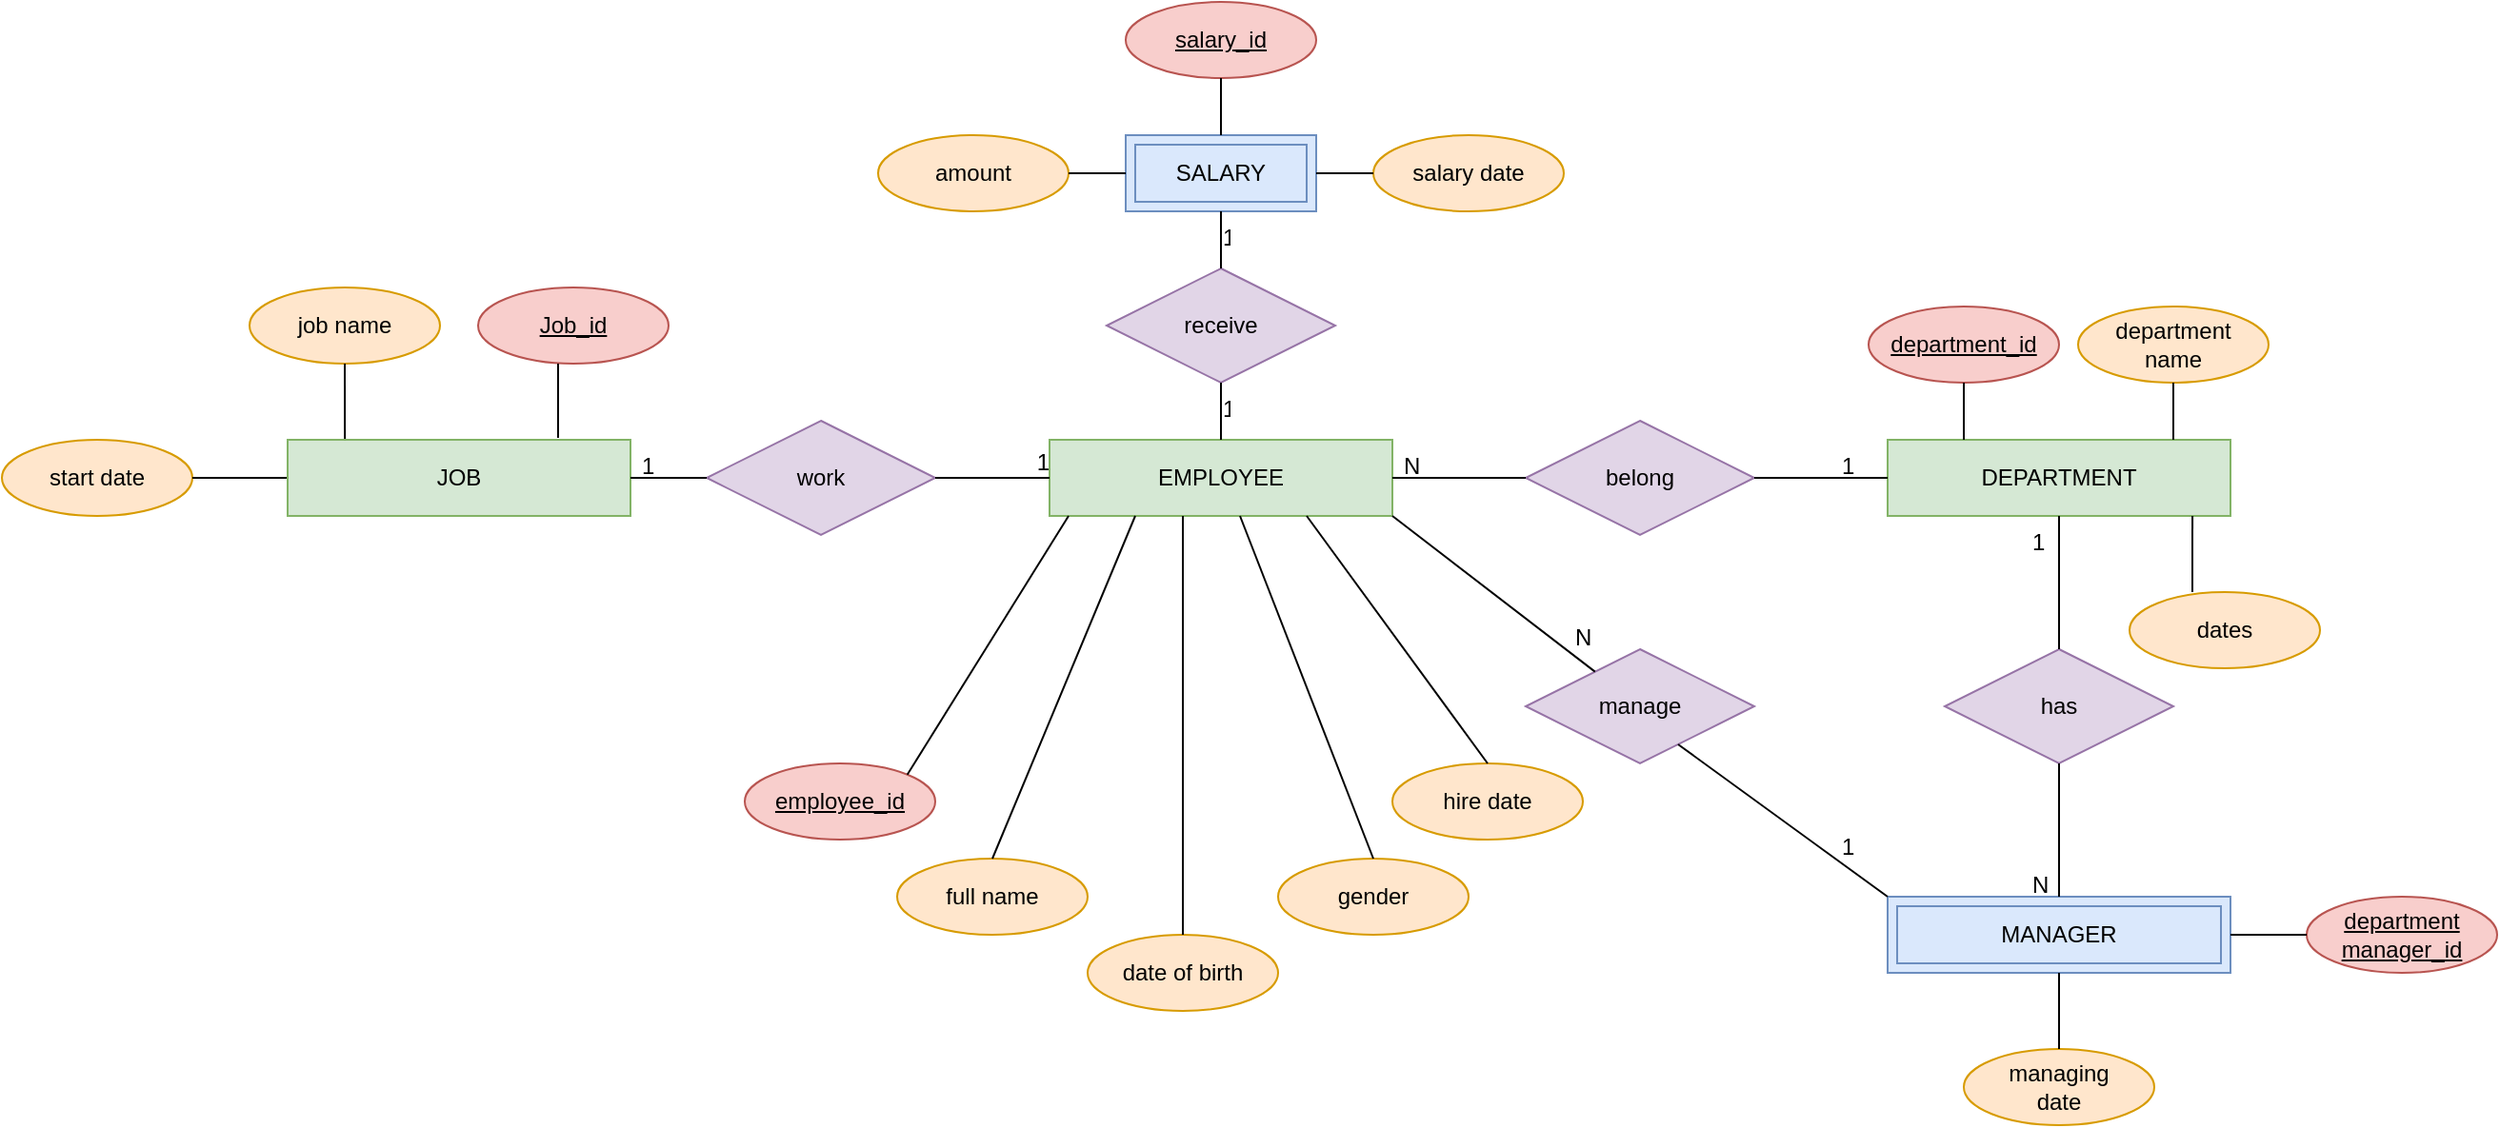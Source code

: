 <mxfile version="20.5.1" type="github" pages="2">
  <diagram id="a1jlrUyvQiee5wPEz7qu" name="Conceptual - chen notation">
    <mxGraphModel dx="1935" dy="482" grid="1" gridSize="10" guides="1" tooltips="1" connect="1" arrows="1" fold="1" page="1" pageScale="1" pageWidth="827" pageHeight="1169" math="0" shadow="0">
      <root>
        <mxCell id="0" />
        <mxCell id="1" parent="0" />
        <mxCell id="xZns7bqVe53mELKIy0v8-20" value="DEPARTMENT" style="whiteSpace=wrap;html=1;align=center;fillColor=#d5e8d4;strokeColor=#82b366;" parent="1" vertex="1">
          <mxGeometry x="700" y="240" width="180" height="40" as="geometry" />
        </mxCell>
        <mxCell id="xZns7bqVe53mELKIy0v8-21" value="MANAGER" style="shape=ext;margin=3;double=1;whiteSpace=wrap;html=1;align=center;fillColor=#dae8fc;strokeColor=#6c8ebf;" parent="1" vertex="1">
          <mxGeometry x="700" y="480" width="180" height="40" as="geometry" />
        </mxCell>
        <mxCell id="xZns7bqVe53mELKIy0v8-22" value="SALARY" style="shape=ext;margin=3;double=1;whiteSpace=wrap;html=1;align=center;fillColor=#dae8fc;strokeColor=#6c8ebf;" parent="1" vertex="1">
          <mxGeometry x="300" y="80" width="100" height="40" as="geometry" />
        </mxCell>
        <mxCell id="xZns7bqVe53mELKIy0v8-24" value="Job_id" style="ellipse;whiteSpace=wrap;html=1;align=center;fontStyle=4;fillColor=#f8cecc;strokeColor=#b85450;" parent="1" vertex="1">
          <mxGeometry x="-40" y="160" width="100" height="40" as="geometry" />
        </mxCell>
        <mxCell id="xZns7bqVe53mELKIy0v8-28" value="job name" style="ellipse;whiteSpace=wrap;html=1;align=center;fillColor=#ffe6cc;strokeColor=#d79b00;" parent="1" vertex="1">
          <mxGeometry x="-160" y="160" width="100" height="40" as="geometry" />
        </mxCell>
        <mxCell id="xZns7bqVe53mELKIy0v8-59" value="work" style="shape=rhombus;perimeter=rhombusPerimeter;whiteSpace=wrap;html=1;align=center;fillColor=#e1d5e7;strokeColor=#9673a6;" parent="1" vertex="1">
          <mxGeometry x="80" y="230" width="120" height="60" as="geometry" />
        </mxCell>
        <mxCell id="xZns7bqVe53mELKIy0v8-69" value="EMPLOYEE" style="whiteSpace=wrap;html=1;align=center;fillColor=#d5e8d4;strokeColor=#82b366;" parent="1" vertex="1">
          <mxGeometry x="260" y="240" width="180" height="40" as="geometry" />
        </mxCell>
        <mxCell id="xZns7bqVe53mELKIy0v8-79" value="receive" style="shape=rhombus;perimeter=rhombusPerimeter;whiteSpace=wrap;html=1;align=center;fillColor=#e1d5e7;strokeColor=#9673a6;" parent="1" vertex="1">
          <mxGeometry x="290" y="150" width="120" height="60" as="geometry" />
        </mxCell>
        <mxCell id="xZns7bqVe53mELKIy0v8-80" value="salary_id" style="ellipse;whiteSpace=wrap;html=1;align=center;fontStyle=4;fillColor=#f8cecc;strokeColor=#b85450;" parent="1" vertex="1">
          <mxGeometry x="300" y="10" width="100" height="40" as="geometry" />
        </mxCell>
        <mxCell id="xZns7bqVe53mELKIy0v8-81" value="amount" style="ellipse;whiteSpace=wrap;html=1;align=center;fillColor=#ffe6cc;strokeColor=#d79b00;" parent="1" vertex="1">
          <mxGeometry x="170" y="80" width="100" height="40" as="geometry" />
        </mxCell>
        <mxCell id="xZns7bqVe53mELKIy0v8-82" value="salary date" style="ellipse;whiteSpace=wrap;html=1;align=center;fillColor=#ffe6cc;strokeColor=#d79b00;" parent="1" vertex="1">
          <mxGeometry x="430" y="80" width="100" height="40" as="geometry" />
        </mxCell>
        <mxCell id="xZns7bqVe53mELKIy0v8-83" value="belong" style="shape=rhombus;perimeter=rhombusPerimeter;whiteSpace=wrap;html=1;align=center;fillColor=#e1d5e7;strokeColor=#9673a6;" parent="1" vertex="1">
          <mxGeometry x="510" y="230" width="120" height="60" as="geometry" />
        </mxCell>
        <mxCell id="xZns7bqVe53mELKIy0v8-85" value="department_id" style="ellipse;whiteSpace=wrap;html=1;align=center;fontStyle=4;fillColor=#f8cecc;strokeColor=#b85450;" parent="1" vertex="1">
          <mxGeometry x="690" y="170" width="100" height="40" as="geometry" />
        </mxCell>
        <mxCell id="xZns7bqVe53mELKIy0v8-87" value="has" style="shape=rhombus;perimeter=rhombusPerimeter;whiteSpace=wrap;html=1;align=center;fillColor=#e1d5e7;strokeColor=#9673a6;" parent="1" vertex="1">
          <mxGeometry x="730" y="350" width="120" height="60" as="geometry" />
        </mxCell>
        <mxCell id="xZns7bqVe53mELKIy0v8-88" value="manage" style="shape=rhombus;perimeter=rhombusPerimeter;whiteSpace=wrap;html=1;align=center;fillColor=#e1d5e7;strokeColor=#9673a6;" parent="1" vertex="1">
          <mxGeometry x="510" y="350" width="120" height="60" as="geometry" />
        </mxCell>
        <mxCell id="xZns7bqVe53mELKIy0v8-116" value="department &lt;br&gt;name" style="ellipse;whiteSpace=wrap;html=1;align=center;fillColor=#ffe6cc;strokeColor=#d79b00;" parent="1" vertex="1">
          <mxGeometry x="800" y="170" width="100" height="40" as="geometry" />
        </mxCell>
        <mxCell id="xZns7bqVe53mELKIy0v8-122" value="dates" style="ellipse;whiteSpace=wrap;html=1;align=center;fillColor=#ffe6cc;strokeColor=#d79b00;" parent="1" vertex="1">
          <mxGeometry x="827" y="320" width="100" height="40" as="geometry" />
        </mxCell>
        <mxCell id="38Oo1tCfk37XlHN-dZjR-10" value="department&lt;br&gt;manager_id" style="ellipse;whiteSpace=wrap;html=1;align=center;fontStyle=4;fillColor=#f8cecc;strokeColor=#b85450;" parent="1" vertex="1">
          <mxGeometry x="920" y="480" width="100" height="40" as="geometry" />
        </mxCell>
        <mxCell id="38Oo1tCfk37XlHN-dZjR-12" value="managing&lt;br&gt;date" style="ellipse;whiteSpace=wrap;html=1;align=center;fillColor=#ffe6cc;strokeColor=#d79b00;" parent="1" vertex="1">
          <mxGeometry x="740" y="560" width="100" height="40" as="geometry" />
        </mxCell>
        <mxCell id="rfAp7gTzxCccc2cctknh-1" value="employee_id" style="ellipse;whiteSpace=wrap;html=1;align=center;fontStyle=4;fillColor=#f8cecc;strokeColor=#b85450;" parent="1" vertex="1">
          <mxGeometry x="100" y="410" width="100" height="40" as="geometry" />
        </mxCell>
        <mxCell id="rfAp7gTzxCccc2cctknh-3" value="full name" style="ellipse;whiteSpace=wrap;html=1;align=center;fillColor=#ffe6cc;strokeColor=#d79b00;" parent="1" vertex="1">
          <mxGeometry x="180" y="460" width="100" height="40" as="geometry" />
        </mxCell>
        <mxCell id="rfAp7gTzxCccc2cctknh-4" value="date of birth" style="ellipse;whiteSpace=wrap;html=1;align=center;fillColor=#ffe6cc;strokeColor=#d79b00;" parent="1" vertex="1">
          <mxGeometry x="280" y="500" width="100" height="40" as="geometry" />
        </mxCell>
        <mxCell id="rfAp7gTzxCccc2cctknh-5" value="gender" style="ellipse;whiteSpace=wrap;html=1;align=center;fillColor=#ffe6cc;strokeColor=#d79b00;" parent="1" vertex="1">
          <mxGeometry x="380" y="460" width="100" height="40" as="geometry" />
        </mxCell>
        <mxCell id="rfAp7gTzxCccc2cctknh-7" value="hire date" style="ellipse;whiteSpace=wrap;html=1;align=center;fillColor=#ffe6cc;strokeColor=#d79b00;" parent="1" vertex="1">
          <mxGeometry x="440" y="410" width="100" height="40" as="geometry" />
        </mxCell>
        <mxCell id="co4QPyq3-LYeamaiby59-1" value="start date" style="ellipse;whiteSpace=wrap;html=1;align=center;fillColor=#ffe6cc;strokeColor=#d79b00;" vertex="1" parent="1">
          <mxGeometry x="-290" y="240" width="100" height="40" as="geometry" />
        </mxCell>
        <mxCell id="co4QPyq3-LYeamaiby59-5" value="" style="endArrow=none;html=1;rounded=0;exitX=1;exitY=0;exitDx=0;exitDy=0;" edge="1" parent="1" source="rfAp7gTzxCccc2cctknh-1">
          <mxGeometry relative="1" as="geometry">
            <mxPoint x="120" y="279" as="sourcePoint" />
            <mxPoint x="270" y="280" as="targetPoint" />
          </mxGeometry>
        </mxCell>
        <mxCell id="co4QPyq3-LYeamaiby59-8" value="" style="endArrow=none;html=1;rounded=0;exitX=0.5;exitY=0;exitDx=0;exitDy=0;entryX=0.25;entryY=1;entryDx=0;entryDy=0;" edge="1" parent="1" source="rfAp7gTzxCccc2cctknh-3" target="xZns7bqVe53mELKIy0v8-69">
          <mxGeometry relative="1" as="geometry">
            <mxPoint x="235.355" y="345.858" as="sourcePoint" />
            <mxPoint x="290" y="289" as="targetPoint" />
          </mxGeometry>
        </mxCell>
        <mxCell id="co4QPyq3-LYeamaiby59-9" value="" style="endArrow=none;html=1;rounded=0;exitX=0.5;exitY=0;exitDx=0;exitDy=0;" edge="1" parent="1" source="rfAp7gTzxCccc2cctknh-4">
          <mxGeometry relative="1" as="geometry">
            <mxPoint x="245.355" y="355.858" as="sourcePoint" />
            <mxPoint x="330" y="280" as="targetPoint" />
          </mxGeometry>
        </mxCell>
        <mxCell id="co4QPyq3-LYeamaiby59-12" value="" style="endArrow=none;html=1;rounded=0;exitX=0.5;exitY=0;exitDx=0;exitDy=0;" edge="1" parent="1" source="rfAp7gTzxCccc2cctknh-5">
          <mxGeometry relative="1" as="geometry">
            <mxPoint x="300" y="490" as="sourcePoint" />
            <mxPoint x="360" y="280" as="targetPoint" />
          </mxGeometry>
        </mxCell>
        <mxCell id="co4QPyq3-LYeamaiby59-17" value="" style="endArrow=none;html=1;rounded=0;exitX=0.5;exitY=0;exitDx=0;exitDy=0;entryX=0.75;entryY=1;entryDx=0;entryDy=0;" edge="1" parent="1" source="rfAp7gTzxCccc2cctknh-7" target="xZns7bqVe53mELKIy0v8-69">
          <mxGeometry relative="1" as="geometry">
            <mxPoint x="310" y="500" as="sourcePoint" />
            <mxPoint x="415" y="300" as="targetPoint" />
          </mxGeometry>
        </mxCell>
        <mxCell id="co4QPyq3-LYeamaiby59-19" value="" style="endArrow=none;html=1;rounded=0;exitX=0.789;exitY=-0.025;exitDx=0;exitDy=0;exitPerimeter=0;" edge="1" parent="1">
          <mxGeometry relative="1" as="geometry">
            <mxPoint x="2.02" y="239" as="sourcePoint" />
            <mxPoint x="2" y="200" as="targetPoint" />
          </mxGeometry>
        </mxCell>
        <mxCell id="co4QPyq3-LYeamaiby59-21" value="" style="endArrow=none;html=1;rounded=0;exitX=0.167;exitY=0;exitDx=0;exitDy=0;exitPerimeter=0;entryX=0.5;entryY=1;entryDx=0;entryDy=0;" edge="1" parent="1" target="xZns7bqVe53mELKIy0v8-28">
          <mxGeometry relative="1" as="geometry">
            <mxPoint x="-109.94" y="240" as="sourcePoint" />
            <mxPoint x="12" y="210" as="targetPoint" />
          </mxGeometry>
        </mxCell>
        <mxCell id="co4QPyq3-LYeamaiby59-22" value="" style="endArrow=none;html=1;rounded=0;exitX=1;exitY=0.5;exitDx=0;exitDy=0;entryX=0;entryY=0.5;entryDx=0;entryDy=0;" edge="1" parent="1" source="co4QPyq3-LYeamaiby59-1">
          <mxGeometry relative="1" as="geometry">
            <mxPoint x="22" y="220" as="sourcePoint" />
            <mxPoint x="-140" y="260" as="targetPoint" />
          </mxGeometry>
        </mxCell>
        <mxCell id="1TqLWtBPeuVnlfAAOij0-15" value="" style="endArrow=none;html=1;rounded=0;exitX=0;exitY=0.5;exitDx=0;exitDy=0;entryX=1;entryY=0.5;entryDx=0;entryDy=0;" edge="1" parent="1" source="xZns7bqVe53mELKIy0v8-22" target="xZns7bqVe53mELKIy0v8-81">
          <mxGeometry relative="1" as="geometry">
            <mxPoint x="12.02" y="249" as="sourcePoint" />
            <mxPoint x="12" y="210" as="targetPoint" />
          </mxGeometry>
        </mxCell>
        <mxCell id="1TqLWtBPeuVnlfAAOij0-17" value="" style="endArrow=none;html=1;rounded=0;exitX=0;exitY=0.5;exitDx=0;exitDy=0;entryX=1;entryY=0.5;entryDx=0;entryDy=0;" edge="1" parent="1" source="xZns7bqVe53mELKIy0v8-82" target="xZns7bqVe53mELKIy0v8-22">
          <mxGeometry relative="1" as="geometry">
            <mxPoint x="310" y="110" as="sourcePoint" />
            <mxPoint x="280" y="110" as="targetPoint" />
          </mxGeometry>
        </mxCell>
        <mxCell id="1TqLWtBPeuVnlfAAOij0-18" value="" style="endArrow=none;html=1;rounded=0;exitX=0.5;exitY=0;exitDx=0;exitDy=0;entryX=0.5;entryY=1;entryDx=0;entryDy=0;" edge="1" parent="1" source="xZns7bqVe53mELKIy0v8-22" target="xZns7bqVe53mELKIy0v8-80">
          <mxGeometry relative="1" as="geometry">
            <mxPoint x="12.02" y="249" as="sourcePoint" />
            <mxPoint x="12" y="210" as="targetPoint" />
          </mxGeometry>
        </mxCell>
        <mxCell id="1TqLWtBPeuVnlfAAOij0-19" value="" style="endArrow=none;html=1;rounded=0;entryX=0.5;entryY=1;entryDx=0;entryDy=0;" edge="1" parent="1" target="xZns7bqVe53mELKIy0v8-85">
          <mxGeometry relative="1" as="geometry">
            <mxPoint x="740" y="240" as="sourcePoint" />
            <mxPoint x="750" y="220" as="targetPoint" />
          </mxGeometry>
        </mxCell>
        <mxCell id="1TqLWtBPeuVnlfAAOij0-20" value="" style="endArrow=none;html=1;rounded=0;entryX=0.5;entryY=1;entryDx=0;entryDy=0;" edge="1" parent="1" target="xZns7bqVe53mELKIy0v8-116">
          <mxGeometry relative="1" as="geometry">
            <mxPoint x="850" y="240" as="sourcePoint" />
            <mxPoint x="750" y="220" as="targetPoint" />
          </mxGeometry>
        </mxCell>
        <mxCell id="1TqLWtBPeuVnlfAAOij0-21" value="" style="endArrow=none;html=1;rounded=0;entryX=0.889;entryY=1;entryDx=0;entryDy=0;entryPerimeter=0;" edge="1" parent="1" target="xZns7bqVe53mELKIy0v8-20">
          <mxGeometry relative="1" as="geometry">
            <mxPoint x="860" y="320" as="sourcePoint" />
            <mxPoint x="860" y="280" as="targetPoint" />
          </mxGeometry>
        </mxCell>
        <mxCell id="1TqLWtBPeuVnlfAAOij0-42" value="" style="endArrow=none;html=1;rounded=0;entryX=1;entryY=0.5;entryDx=0;entryDy=0;exitX=0;exitY=0.5;exitDx=0;exitDy=0;" edge="1" parent="1" source="38Oo1tCfk37XlHN-dZjR-10" target="xZns7bqVe53mELKIy0v8-21">
          <mxGeometry relative="1" as="geometry">
            <mxPoint x="920" y="450" as="sourcePoint" />
            <mxPoint x="280" y="110" as="targetPoint" />
          </mxGeometry>
        </mxCell>
        <mxCell id="1TqLWtBPeuVnlfAAOij0-55" value="" style="endArrow=none;html=1;rounded=0;exitX=1;exitY=0.5;exitDx=0;exitDy=0;entryX=0;entryY=0.5;entryDx=0;entryDy=0;" edge="1" parent="1" source="xZns7bqVe53mELKIy0v8-59" target="xZns7bqVe53mELKIy0v8-69">
          <mxGeometry relative="1" as="geometry">
            <mxPoint x="330" y="220" as="sourcePoint" />
            <mxPoint x="490" y="220" as="targetPoint" />
          </mxGeometry>
        </mxCell>
        <mxCell id="1TqLWtBPeuVnlfAAOij0-56" value="1" style="resizable=0;html=1;align=right;verticalAlign=bottom;" connectable="0" vertex="1" parent="1TqLWtBPeuVnlfAAOij0-55">
          <mxGeometry x="1" relative="1" as="geometry" />
        </mxCell>
        <mxCell id="1TqLWtBPeuVnlfAAOij0-57" value="JOB" style="whiteSpace=wrap;html=1;align=center;fillColor=#d5e8d4;strokeColor=#82b366;" vertex="1" parent="1">
          <mxGeometry x="-140" y="240" width="180" height="40" as="geometry" />
        </mxCell>
        <mxCell id="1TqLWtBPeuVnlfAAOij0-63" value="" style="line;strokeWidth=1;rotatable=0;dashed=0;labelPosition=right;align=left;verticalAlign=middle;spacingTop=0;spacingLeft=6;points=[];portConstraint=eastwest;" vertex="1" parent="1">
          <mxGeometry x="40" y="255" width="40" height="10" as="geometry" />
        </mxCell>
        <mxCell id="1TqLWtBPeuVnlfAAOij0-64" value="1" style="text;strokeColor=none;fillColor=none;spacingLeft=4;spacingRight=4;overflow=hidden;rotatable=0;points=[[0,0.5],[1,0.5]];portConstraint=eastwest;fontSize=12;" vertex="1" parent="1">
          <mxGeometry x="40" y="240" width="40" height="20" as="geometry" />
        </mxCell>
        <mxCell id="1TqLWtBPeuVnlfAAOij0-69" value="" style="endArrow=none;html=1;rounded=0;exitX=0.5;exitY=1;exitDx=0;exitDy=0;entryX=0.5;entryY=0;entryDx=0;entryDy=0;" edge="1" parent="1" source="xZns7bqVe53mELKIy0v8-22" target="xZns7bqVe53mELKIy0v8-79">
          <mxGeometry relative="1" as="geometry">
            <mxPoint x="230" y="230" as="sourcePoint" />
            <mxPoint x="390" y="230" as="targetPoint" />
          </mxGeometry>
        </mxCell>
        <mxCell id="1TqLWtBPeuVnlfAAOij0-71" value="1" style="text;strokeColor=none;fillColor=none;spacingLeft=4;spacingRight=4;overflow=hidden;rotatable=0;points=[[0,0.5],[1,0.5]];portConstraint=eastwest;fontSize=12;" vertex="1" parent="1">
          <mxGeometry x="345" y="210" width="15" height="20" as="geometry" />
        </mxCell>
        <mxCell id="1TqLWtBPeuVnlfAAOij0-72" value="" style="endArrow=none;html=1;rounded=0;exitX=0.5;exitY=1;exitDx=0;exitDy=0;entryX=0.5;entryY=0;entryDx=0;entryDy=0;" edge="1" parent="1" source="xZns7bqVe53mELKIy0v8-79" target="xZns7bqVe53mELKIy0v8-69">
          <mxGeometry relative="1" as="geometry">
            <mxPoint x="360" y="130" as="sourcePoint" />
            <mxPoint x="360" y="160" as="targetPoint" />
          </mxGeometry>
        </mxCell>
        <mxCell id="1TqLWtBPeuVnlfAAOij0-74" value="1" style="text;strokeColor=none;fillColor=none;spacingLeft=4;spacingRight=4;overflow=hidden;rotatable=0;points=[[0,0.5],[1,0.5]];portConstraint=eastwest;fontSize=12;" vertex="1" parent="1">
          <mxGeometry x="345" y="120" width="15" height="20" as="geometry" />
        </mxCell>
        <mxCell id="1TqLWtBPeuVnlfAAOij0-91" value="" style="endArrow=none;html=1;rounded=0;exitX=0;exitY=0.5;exitDx=0;exitDy=0;entryX=1;entryY=0.5;entryDx=0;entryDy=0;" edge="1" parent="1" source="xZns7bqVe53mELKIy0v8-83" target="xZns7bqVe53mELKIy0v8-69">
          <mxGeometry relative="1" as="geometry">
            <mxPoint x="440" y="110" as="sourcePoint" />
            <mxPoint x="410" y="110" as="targetPoint" />
          </mxGeometry>
        </mxCell>
        <mxCell id="1TqLWtBPeuVnlfAAOij0-92" value="" style="endArrow=none;html=1;rounded=0;exitX=1;exitY=0.5;exitDx=0;exitDy=0;" edge="1" parent="1" source="xZns7bqVe53mELKIy0v8-83" target="xZns7bqVe53mELKIy0v8-20">
          <mxGeometry relative="1" as="geometry">
            <mxPoint x="520" y="270" as="sourcePoint" />
            <mxPoint x="450" y="270" as="targetPoint" />
          </mxGeometry>
        </mxCell>
        <mxCell id="1TqLWtBPeuVnlfAAOij0-93" value="N" style="text;strokeColor=none;fillColor=none;spacingLeft=4;spacingRight=4;overflow=hidden;rotatable=0;points=[[0,0.5],[1,0.5]];portConstraint=eastwest;fontSize=12;" vertex="1" parent="1">
          <mxGeometry x="440" y="240" width="20" height="20" as="geometry" />
        </mxCell>
        <mxCell id="1TqLWtBPeuVnlfAAOij0-94" value="1" style="text;strokeColor=none;fillColor=none;spacingLeft=4;spacingRight=4;overflow=hidden;rotatable=0;points=[[0,0.5],[1,0.5]];portConstraint=eastwest;fontSize=12;" vertex="1" parent="1">
          <mxGeometry x="670" y="240" width="20" height="20" as="geometry" />
        </mxCell>
        <mxCell id="1TqLWtBPeuVnlfAAOij0-96" value="" style="endArrow=none;html=1;rounded=0;entryX=0.5;entryY=1;entryDx=0;entryDy=0;exitX=0.5;exitY=0;exitDx=0;exitDy=0;" edge="1" parent="1" source="xZns7bqVe53mELKIy0v8-87" target="xZns7bqVe53mELKIy0v8-20">
          <mxGeometry relative="1" as="geometry">
            <mxPoint x="870" y="330" as="sourcePoint" />
            <mxPoint x="870.02" y="290" as="targetPoint" />
          </mxGeometry>
        </mxCell>
        <mxCell id="1TqLWtBPeuVnlfAAOij0-97" value="" style="endArrow=none;html=1;rounded=0;exitX=0.5;exitY=0;exitDx=0;exitDy=0;entryX=0.5;entryY=1;entryDx=0;entryDy=0;" edge="1" parent="1" source="38Oo1tCfk37XlHN-dZjR-12" target="xZns7bqVe53mELKIy0v8-21">
          <mxGeometry relative="1" as="geometry">
            <mxPoint x="860" y="250" as="sourcePoint" />
            <mxPoint x="800" y="520" as="targetPoint" />
          </mxGeometry>
        </mxCell>
        <mxCell id="1TqLWtBPeuVnlfAAOij0-98" value="" style="endArrow=none;html=1;rounded=0;exitX=0.5;exitY=0;exitDx=0;exitDy=0;" edge="1" parent="1" source="xZns7bqVe53mELKIy0v8-21">
          <mxGeometry relative="1" as="geometry">
            <mxPoint x="800" y="360" as="sourcePoint" />
            <mxPoint x="790" y="410" as="targetPoint" />
          </mxGeometry>
        </mxCell>
        <mxCell id="1TqLWtBPeuVnlfAAOij0-99" value="1" style="text;strokeColor=none;fillColor=none;spacingLeft=4;spacingRight=4;overflow=hidden;rotatable=0;points=[[0,0.5],[1,0.5]];portConstraint=eastwest;fontSize=12;" vertex="1" parent="1">
          <mxGeometry x="770" y="280" width="20" height="20" as="geometry" />
        </mxCell>
        <mxCell id="1TqLWtBPeuVnlfAAOij0-100" value="N" style="text;strokeColor=none;fillColor=none;spacingLeft=4;spacingRight=4;overflow=hidden;rotatable=0;points=[[0,0.5],[1,0.5]];portConstraint=eastwest;fontSize=12;" vertex="1" parent="1">
          <mxGeometry x="770" y="460" width="20" height="20" as="geometry" />
        </mxCell>
        <mxCell id="1TqLWtBPeuVnlfAAOij0-101" value="" style="endArrow=none;html=1;rounded=0;entryX=1;entryY=1;entryDx=0;entryDy=0;" edge="1" parent="1" source="xZns7bqVe53mELKIy0v8-88" target="xZns7bqVe53mELKIy0v8-69">
          <mxGeometry relative="1" as="geometry">
            <mxPoint x="500" y="420" as="sourcePoint" />
            <mxPoint x="405" y="290" as="targetPoint" />
          </mxGeometry>
        </mxCell>
        <mxCell id="1TqLWtBPeuVnlfAAOij0-102" value="" style="endArrow=none;html=1;rounded=0;exitX=0;exitY=0;exitDx=0;exitDy=0;" edge="1" parent="1" source="xZns7bqVe53mELKIy0v8-21">
          <mxGeometry relative="1" as="geometry">
            <mxPoint x="556.364" y="371.818" as="sourcePoint" />
            <mxPoint x="590" y="400" as="targetPoint" />
          </mxGeometry>
        </mxCell>
        <mxCell id="1TqLWtBPeuVnlfAAOij0-103" value="N" style="text;strokeColor=none;fillColor=none;spacingLeft=4;spacingRight=4;overflow=hidden;rotatable=0;points=[[0,0.5],[1,0.5]];portConstraint=eastwest;fontSize=12;" vertex="1" parent="1">
          <mxGeometry x="530" y="330" width="20" height="20" as="geometry" />
        </mxCell>
        <mxCell id="1TqLWtBPeuVnlfAAOij0-105" value="1" style="text;strokeColor=none;fillColor=none;spacingLeft=4;spacingRight=4;overflow=hidden;rotatable=0;points=[[0,0.5],[1,0.5]];portConstraint=eastwest;fontSize=12;" vertex="1" parent="1">
          <mxGeometry x="670" y="440" width="20" height="20" as="geometry" />
        </mxCell>
      </root>
    </mxGraphModel>
  </diagram>
  <diagram id="SMT9xu2KzGTyvbSgV_CO" name="Logical - Crow’s Foot notation">
    <mxGraphModel dx="1108" dy="482" grid="1" gridSize="10" guides="1" tooltips="1" connect="1" arrows="1" fold="1" page="1" pageScale="1" pageWidth="827" pageHeight="1169" math="0" shadow="0">
      <root>
        <mxCell id="0" />
        <mxCell id="1" parent="0" />
        <mxCell id="hXsKwp_Oo0IGDriJDz1Y-1" value="EMPLOYEE" style="swimlane;fontStyle=0;childLayout=stackLayout;horizontal=1;startSize=26;fillColor=none;horizontalStack=0;resizeParent=1;resizeParentMax=0;resizeLast=0;collapsible=1;marginBottom=0;strokeColor=#0F8B8D;fontColor=#143642;" parent="1" vertex="1">
          <mxGeometry x="40" y="60" width="140" height="182" as="geometry" />
        </mxCell>
        <mxCell id="hXsKwp_Oo0IGDriJDz1Y-2" value="employee_id" style="text;strokeColor=none;fillColor=none;align=left;verticalAlign=top;spacingLeft=4;spacingRight=4;overflow=hidden;rotatable=0;points=[[0,0.5],[1,0.5]];portConstraint=eastwest;fontColor=#143642;" parent="hXsKwp_Oo0IGDriJDz1Y-1" vertex="1">
          <mxGeometry y="26" width="140" height="26" as="geometry" />
        </mxCell>
        <mxCell id="hXsKwp_Oo0IGDriJDz1Y-3" value="full name &#xa;" style="text;strokeColor=none;fillColor=none;align=left;verticalAlign=top;spacingLeft=4;spacingRight=4;overflow=hidden;rotatable=0;points=[[0,0.5],[1,0.5]];portConstraint=eastwest;fontColor=#143642;" parent="hXsKwp_Oo0IGDriJDz1Y-1" vertex="1">
          <mxGeometry y="52" width="140" height="26" as="geometry" />
        </mxCell>
        <mxCell id="hXsKwp_Oo0IGDriJDz1Y-4" value="Date of birth" style="text;strokeColor=none;fillColor=none;align=left;verticalAlign=top;spacingLeft=4;spacingRight=4;overflow=hidden;rotatable=0;points=[[0,0.5],[1,0.5]];portConstraint=eastwest;fontColor=#143642;" parent="hXsKwp_Oo0IGDriJDz1Y-1" vertex="1">
          <mxGeometry y="78" width="140" height="26" as="geometry" />
        </mxCell>
        <mxCell id="hXsKwp_Oo0IGDriJDz1Y-5" value="gender" style="text;strokeColor=none;fillColor=none;align=left;verticalAlign=top;spacingLeft=4;spacingRight=4;overflow=hidden;rotatable=0;points=[[0,0.5],[1,0.5]];portConstraint=eastwest;fontColor=#143642;" parent="hXsKwp_Oo0IGDriJDz1Y-1" vertex="1">
          <mxGeometry y="104" width="140" height="26" as="geometry" />
        </mxCell>
        <mxCell id="hXsKwp_Oo0IGDriJDz1Y-6" value="salary" style="text;strokeColor=none;fillColor=none;align=left;verticalAlign=top;spacingLeft=4;spacingRight=4;overflow=hidden;rotatable=0;points=[[0,0.5],[1,0.5]];portConstraint=eastwest;fontColor=#143642;" parent="hXsKwp_Oo0IGDriJDz1Y-1" vertex="1">
          <mxGeometry y="130" width="140" height="26" as="geometry" />
        </mxCell>
        <mxCell id="hXsKwp_Oo0IGDriJDz1Y-7" value="hire date" style="text;strokeColor=none;fillColor=none;align=left;verticalAlign=top;spacingLeft=4;spacingRight=4;overflow=hidden;rotatable=0;points=[[0,0.5],[1,0.5]];portConstraint=eastwest;fontColor=#143642;" parent="hXsKwp_Oo0IGDriJDz1Y-1" vertex="1">
          <mxGeometry y="156" width="140" height="26" as="geometry" />
        </mxCell>
        <mxCell id="hXsKwp_Oo0IGDriJDz1Y-8" value="JOB" style="swimlane;fontStyle=0;childLayout=stackLayout;horizontal=1;startSize=26;fillColor=none;horizontalStack=0;resizeParent=1;resizeParentMax=0;resizeLast=0;collapsible=1;marginBottom=0;strokeColor=#0F8B8D;fontColor=#143642;" parent="1" vertex="1">
          <mxGeometry x="300" y="60" width="140" height="182" as="geometry" />
        </mxCell>
        <mxCell id="hXsKwp_Oo0IGDriJDz1Y-9" value="job_id" style="text;strokeColor=none;fillColor=none;align=left;verticalAlign=top;spacingLeft=4;spacingRight=4;overflow=hidden;rotatable=0;points=[[0,0.5],[1,0.5]];portConstraint=eastwest;fontColor=#143642;" parent="hXsKwp_Oo0IGDriJDz1Y-8" vertex="1">
          <mxGeometry y="26" width="140" height="26" as="geometry" />
        </mxCell>
        <mxCell id="hXsKwp_Oo0IGDriJDz1Y-10" value="job name" style="text;strokeColor=none;fillColor=none;align=left;verticalAlign=top;spacingLeft=4;spacingRight=4;overflow=hidden;rotatable=0;points=[[0,0.5],[1,0.5]];portConstraint=eastwest;fontColor=#143642;" parent="hXsKwp_Oo0IGDriJDz1Y-8" vertex="1">
          <mxGeometry y="52" width="140" height="26" as="geometry" />
        </mxCell>
        <mxCell id="hXsKwp_Oo0IGDriJDz1Y-11" value="role_id" style="text;strokeColor=none;fillColor=none;align=left;verticalAlign=top;spacingLeft=4;spacingRight=4;overflow=hidden;rotatable=0;points=[[0,0.5],[1,0.5]];portConstraint=eastwest;fontColor=#143642;" parent="hXsKwp_Oo0IGDriJDz1Y-8" vertex="1">
          <mxGeometry y="78" width="140" height="26" as="geometry" />
        </mxCell>
        <mxCell id="hXsKwp_Oo0IGDriJDz1Y-12" value="salary" style="text;strokeColor=none;fillColor=none;align=left;verticalAlign=top;spacingLeft=4;spacingRight=4;overflow=hidden;rotatable=0;points=[[0,0.5],[1,0.5]];portConstraint=eastwest;fontColor=#143642;" parent="hXsKwp_Oo0IGDriJDz1Y-8" vertex="1">
          <mxGeometry y="104" width="140" height="26" as="geometry" />
        </mxCell>
        <mxCell id="hXsKwp_Oo0IGDriJDz1Y-13" value="contract start date" style="text;strokeColor=none;fillColor=none;align=left;verticalAlign=top;spacingLeft=4;spacingRight=4;overflow=hidden;rotatable=0;points=[[0,0.5],[1,0.5]];portConstraint=eastwest;fontColor=#143642;" parent="hXsKwp_Oo0IGDriJDz1Y-8" vertex="1">
          <mxGeometry y="130" width="140" height="26" as="geometry" />
        </mxCell>
        <mxCell id="hXsKwp_Oo0IGDriJDz1Y-14" value="contract end date" style="text;strokeColor=none;fillColor=none;align=left;verticalAlign=top;spacingLeft=4;spacingRight=4;overflow=hidden;rotatable=0;points=[[0,0.5],[1,0.5]];portConstraint=eastwest;fontColor=#143642;" parent="hXsKwp_Oo0IGDriJDz1Y-8" vertex="1">
          <mxGeometry y="156" width="140" height="26" as="geometry" />
        </mxCell>
        <mxCell id="hXsKwp_Oo0IGDriJDz1Y-15" value="DEPARTMENT" style="swimlane;fontStyle=0;childLayout=stackLayout;horizontal=1;startSize=26;fillColor=none;horizontalStack=0;resizeParent=1;resizeParentMax=0;resizeLast=0;collapsible=1;marginBottom=0;strokeColor=#0F8B8D;fontColor=#143642;" parent="1" vertex="1">
          <mxGeometry x="500" y="60" width="140" height="130" as="geometry" />
        </mxCell>
        <mxCell id="hXsKwp_Oo0IGDriJDz1Y-16" value="department_id" style="text;strokeColor=none;fillColor=none;align=left;verticalAlign=top;spacingLeft=4;spacingRight=4;overflow=hidden;rotatable=0;points=[[0,0.5],[1,0.5]];portConstraint=eastwest;fontColor=#143642;" parent="hXsKwp_Oo0IGDriJDz1Y-15" vertex="1">
          <mxGeometry y="26" width="140" height="26" as="geometry" />
        </mxCell>
        <mxCell id="hXsKwp_Oo0IGDriJDz1Y-17" value="department_role" style="text;strokeColor=none;fillColor=none;align=left;verticalAlign=top;spacingLeft=4;spacingRight=4;overflow=hidden;rotatable=0;points=[[0,0.5],[1,0.5]];portConstraint=eastwest;fontColor=#143642;" parent="hXsKwp_Oo0IGDriJDz1Y-15" vertex="1">
          <mxGeometry y="52" width="140" height="26" as="geometry" />
        </mxCell>
        <mxCell id="hXsKwp_Oo0IGDriJDz1Y-18" value="department name" style="text;strokeColor=none;fillColor=none;align=left;verticalAlign=top;spacingLeft=4;spacingRight=4;overflow=hidden;rotatable=0;points=[[0,0.5],[1,0.5]];portConstraint=eastwest;fontColor=#143642;" parent="hXsKwp_Oo0IGDriJDz1Y-15" vertex="1">
          <mxGeometry y="78" width="140" height="26" as="geometry" />
        </mxCell>
        <mxCell id="hXsKwp_Oo0IGDriJDz1Y-19" value="period" style="text;strokeColor=none;fillColor=none;align=left;verticalAlign=top;spacingLeft=4;spacingRight=4;overflow=hidden;rotatable=0;points=[[0,0.5],[1,0.5]];portConstraint=eastwest;fontColor=#143642;" parent="hXsKwp_Oo0IGDriJDz1Y-15" vertex="1">
          <mxGeometry y="104" width="140" height="26" as="geometry" />
        </mxCell>
        <mxCell id="hXsKwp_Oo0IGDriJDz1Y-20" value="SALARY" style="swimlane;fontStyle=0;childLayout=stackLayout;horizontal=1;startSize=26;fillColor=none;horizontalStack=0;resizeParent=1;resizeParentMax=0;resizeLast=0;collapsible=1;marginBottom=0;strokeColor=#0F8B8D;fontColor=#143642;" parent="1" vertex="1">
          <mxGeometry x="100" y="313" width="140" height="130" as="geometry" />
        </mxCell>
        <mxCell id="hXsKwp_Oo0IGDriJDz1Y-21" value="salary_id" style="text;strokeColor=none;fillColor=none;align=left;verticalAlign=top;spacingLeft=4;spacingRight=4;overflow=hidden;rotatable=0;points=[[0,0.5],[1,0.5]];portConstraint=eastwest;fontColor=#143642;" parent="hXsKwp_Oo0IGDriJDz1Y-20" vertex="1">
          <mxGeometry y="26" width="140" height="26" as="geometry" />
        </mxCell>
        <mxCell id="hXsKwp_Oo0IGDriJDz1Y-22" value="job_id" style="text;strokeColor=none;fillColor=none;align=left;verticalAlign=top;spacingLeft=4;spacingRight=4;overflow=hidden;rotatable=0;points=[[0,0.5],[1,0.5]];portConstraint=eastwest;fontColor=#143642;" parent="hXsKwp_Oo0IGDriJDz1Y-20" vertex="1">
          <mxGeometry y="52" width="140" height="26" as="geometry" />
        </mxCell>
        <mxCell id="hXsKwp_Oo0IGDriJDz1Y-23" value="salary changes" style="text;strokeColor=none;fillColor=none;align=left;verticalAlign=top;spacingLeft=4;spacingRight=4;overflow=hidden;rotatable=0;points=[[0,0.5],[1,0.5]];portConstraint=eastwest;fontColor=#143642;" parent="hXsKwp_Oo0IGDriJDz1Y-20" vertex="1">
          <mxGeometry y="78" width="140" height="26" as="geometry" />
        </mxCell>
        <mxCell id="hXsKwp_Oo0IGDriJDz1Y-24" value="period " style="text;strokeColor=none;fillColor=none;align=left;verticalAlign=top;spacingLeft=4;spacingRight=4;overflow=hidden;rotatable=0;points=[[0,0.5],[1,0.5]];portConstraint=eastwest;fontColor=#143642;" parent="hXsKwp_Oo0IGDriJDz1Y-20" vertex="1">
          <mxGeometry y="104" width="140" height="26" as="geometry" />
        </mxCell>
        <mxCell id="hXsKwp_Oo0IGDriJDz1Y-25" value="MANAGER" style="swimlane;fontStyle=0;childLayout=stackLayout;horizontal=1;startSize=26;fillColor=none;horizontalStack=0;resizeParent=1;resizeParentMax=0;resizeLast=0;collapsible=1;marginBottom=0;strokeColor=#0F8B8D;fontColor=#143642;" parent="1" vertex="1">
          <mxGeometry x="370" y="300" width="140" height="156" as="geometry" />
        </mxCell>
        <mxCell id="hXsKwp_Oo0IGDriJDz1Y-26" value="employee_id" style="text;strokeColor=none;fillColor=none;align=left;verticalAlign=top;spacingLeft=4;spacingRight=4;overflow=hidden;rotatable=0;points=[[0,0.5],[1,0.5]];portConstraint=eastwest;fontColor=#143642;" parent="hXsKwp_Oo0IGDriJDz1Y-25" vertex="1">
          <mxGeometry y="26" width="140" height="26" as="geometry" />
        </mxCell>
        <mxCell id="hXsKwp_Oo0IGDriJDz1Y-27" value="job_id" style="text;strokeColor=none;fillColor=none;align=left;verticalAlign=top;spacingLeft=4;spacingRight=4;overflow=hidden;rotatable=0;points=[[0,0.5],[1,0.5]];portConstraint=eastwest;fontColor=#143642;" parent="hXsKwp_Oo0IGDriJDz1Y-25" vertex="1">
          <mxGeometry y="52" width="140" height="26" as="geometry" />
        </mxCell>
        <mxCell id="hXsKwp_Oo0IGDriJDz1Y-28" value="department_id" style="text;strokeColor=none;fillColor=none;align=left;verticalAlign=top;spacingLeft=4;spacingRight=4;overflow=hidden;rotatable=0;points=[[0,0.5],[1,0.5]];portConstraint=eastwest;fontColor=#143642;" parent="hXsKwp_Oo0IGDriJDz1Y-25" vertex="1">
          <mxGeometry y="78" width="140" height="26" as="geometry" />
        </mxCell>
        <mxCell id="hXsKwp_Oo0IGDriJDz1Y-29" value="department_manager_id" style="text;strokeColor=none;fillColor=none;align=left;verticalAlign=top;spacingLeft=4;spacingRight=4;overflow=hidden;rotatable=0;points=[[0,0.5],[1,0.5]];portConstraint=eastwest;fontColor=#143642;" parent="hXsKwp_Oo0IGDriJDz1Y-25" vertex="1">
          <mxGeometry y="104" width="140" height="26" as="geometry" />
        </mxCell>
        <mxCell id="hXsKwp_Oo0IGDriJDz1Y-30" value="managing date" style="text;strokeColor=none;fillColor=none;align=left;verticalAlign=top;spacingLeft=4;spacingRight=4;overflow=hidden;rotatable=0;points=[[0,0.5],[1,0.5]];portConstraint=eastwest;fontColor=#143642;" parent="hXsKwp_Oo0IGDriJDz1Y-25" vertex="1">
          <mxGeometry y="130" width="140" height="26" as="geometry" />
        </mxCell>
        <mxCell id="hXsKwp_Oo0IGDriJDz1Y-31" value="" style="edgeStyle=entityRelationEdgeStyle;fontSize=12;html=1;endArrow=ERmany;startArrow=ERmany;rounded=0;strokeColor=#000000;fontColor=#143642;fillColor=#FAE5C7;entryX=0;entryY=0.5;entryDx=0;entryDy=0;" parent="1" target="hXsKwp_Oo0IGDriJDz1Y-9" edge="1">
          <mxGeometry width="100" height="100" relative="1" as="geometry">
            <mxPoint x="180" y="210" as="sourcePoint" />
            <mxPoint x="280" y="110" as="targetPoint" />
          </mxGeometry>
        </mxCell>
        <mxCell id="hXsKwp_Oo0IGDriJDz1Y-32" value="" style="edgeStyle=entityRelationEdgeStyle;fontSize=12;html=1;endArrow=ERmany;startArrow=ERmany;rounded=0;strokeColor=#000000;fontColor=#143642;fillColor=#FAE5C7;entryX=0;entryY=0.5;entryDx=0;entryDy=0;" parent="1" edge="1">
          <mxGeometry width="100" height="100" relative="1" as="geometry">
            <mxPoint x="440" y="190" as="sourcePoint" />
            <mxPoint x="500" y="79" as="targetPoint" />
          </mxGeometry>
        </mxCell>
        <mxCell id="hXsKwp_Oo0IGDriJDz1Y-34" value="" style="edgeStyle=entityRelationEdgeStyle;fontSize=12;html=1;endArrow=ERoneToMany;rounded=0;strokeColor=#000000;fontColor=#143642;fillColor=#FAE5C7;exitX=0.021;exitY=1.038;exitDx=0;exitDy=0;exitPerimeter=0;entryX=0;entryY=0.5;entryDx=0;entryDy=0;" parent="1" source="hXsKwp_Oo0IGDriJDz1Y-7" target="hXsKwp_Oo0IGDriJDz1Y-21" edge="1">
          <mxGeometry width="100" height="100" relative="1" as="geometry">
            <mxPoint x="80" y="270" as="sourcePoint" />
            <mxPoint x="90" y="310" as="targetPoint" />
          </mxGeometry>
        </mxCell>
        <mxCell id="hXsKwp_Oo0IGDriJDz1Y-35" value="" style="edgeStyle=entityRelationEdgeStyle;fontSize=12;html=1;endArrow=ERoneToMany;rounded=0;strokeColor=#000000;fontColor=#143642;fillColor=#FAE5C7;entryX=0;entryY=0.5;entryDx=0;entryDy=0;" parent="1" source="hXsKwp_Oo0IGDriJDz1Y-21" target="hXsKwp_Oo0IGDriJDz1Y-12" edge="1">
          <mxGeometry width="100" height="100" relative="1" as="geometry">
            <mxPoint x="430" y="290" as="sourcePoint" />
            <mxPoint x="530" y="190" as="targetPoint" />
          </mxGeometry>
        </mxCell>
      </root>
    </mxGraphModel>
  </diagram>
</mxfile>
